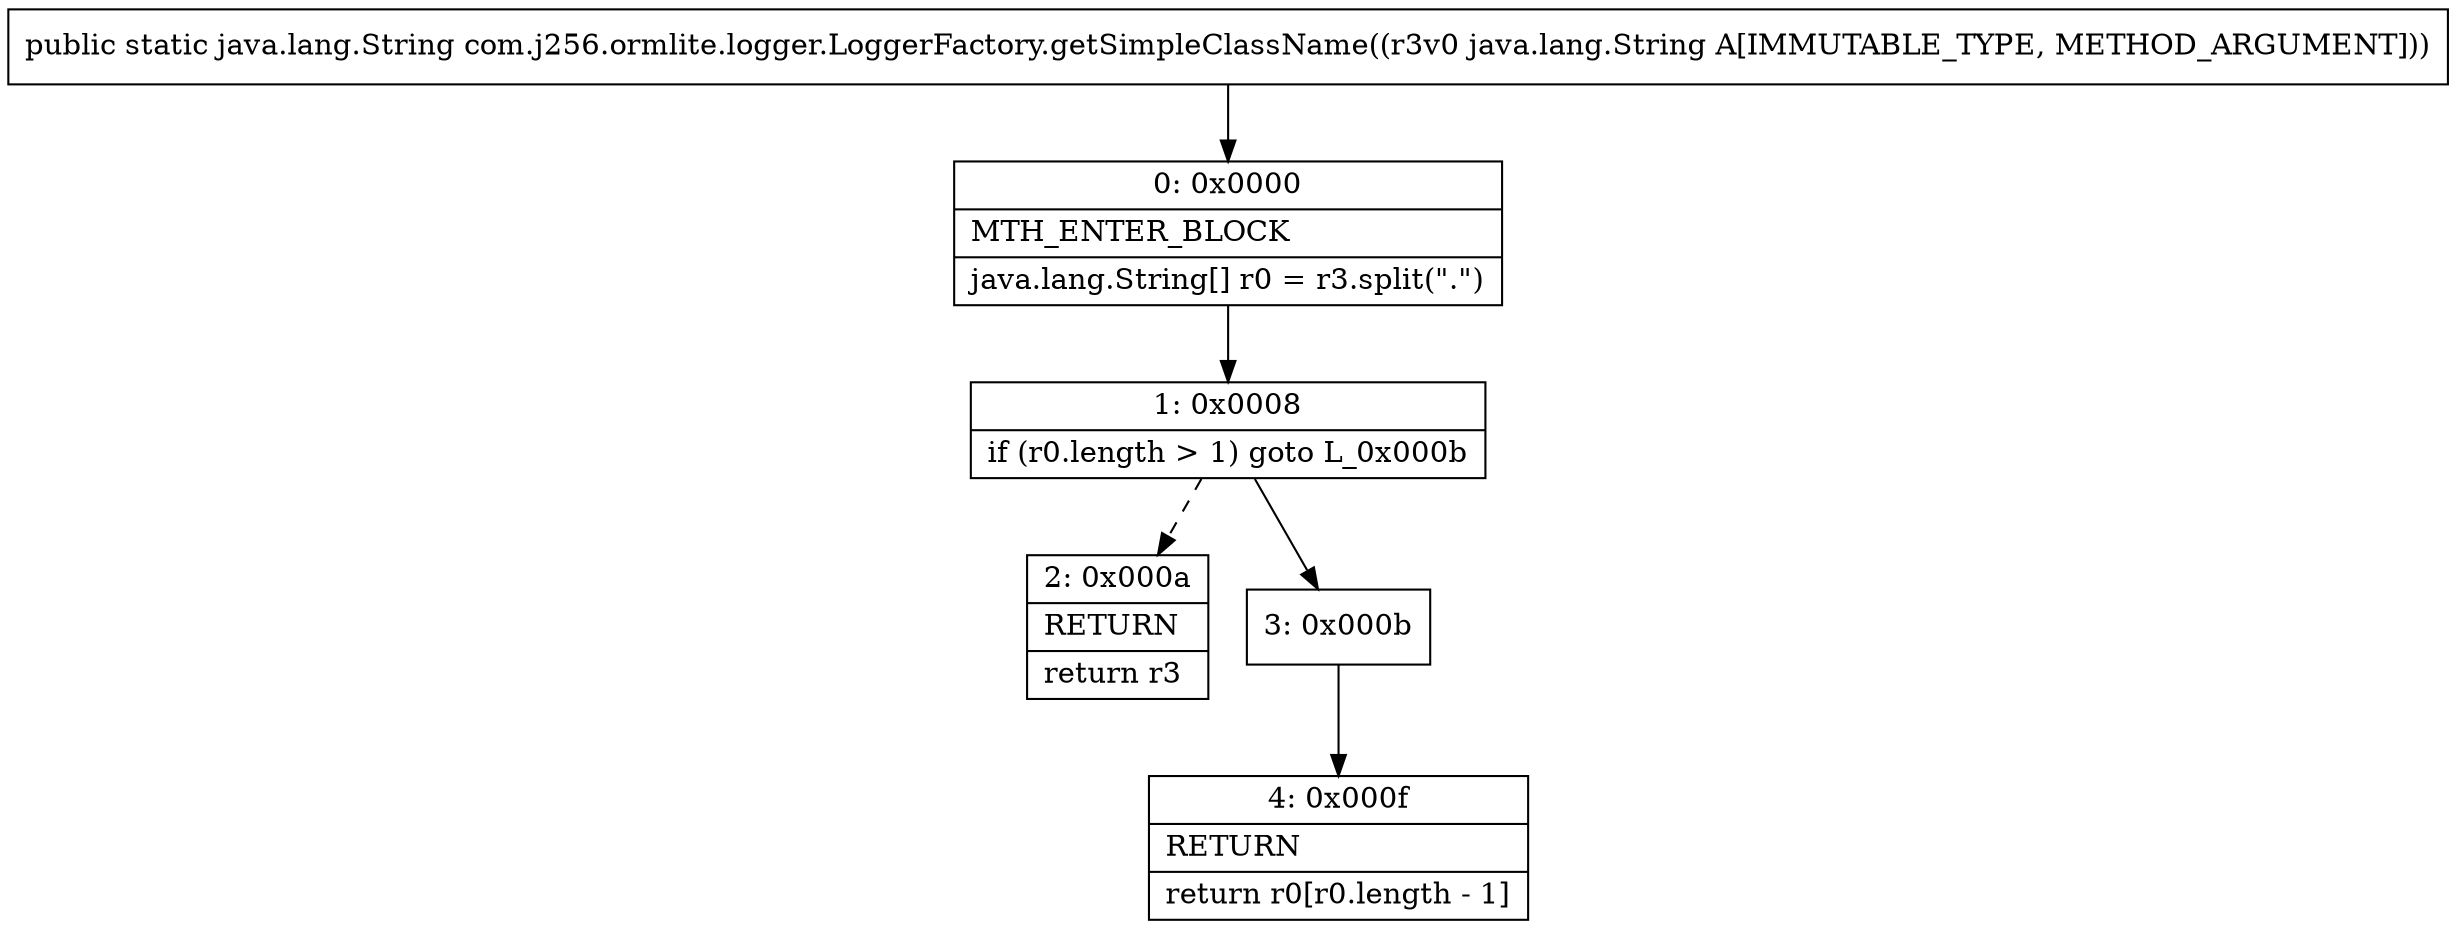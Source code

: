 digraph "CFG forcom.j256.ormlite.logger.LoggerFactory.getSimpleClassName(Ljava\/lang\/String;)Ljava\/lang\/String;" {
Node_0 [shape=record,label="{0\:\ 0x0000|MTH_ENTER_BLOCK\l|java.lang.String[] r0 = r3.split(\".\")\l}"];
Node_1 [shape=record,label="{1\:\ 0x0008|if (r0.length \> 1) goto L_0x000b\l}"];
Node_2 [shape=record,label="{2\:\ 0x000a|RETURN\l|return r3\l}"];
Node_3 [shape=record,label="{3\:\ 0x000b}"];
Node_4 [shape=record,label="{4\:\ 0x000f|RETURN\l|return r0[r0.length \- 1]\l}"];
MethodNode[shape=record,label="{public static java.lang.String com.j256.ormlite.logger.LoggerFactory.getSimpleClassName((r3v0 java.lang.String A[IMMUTABLE_TYPE, METHOD_ARGUMENT])) }"];
MethodNode -> Node_0;
Node_0 -> Node_1;
Node_1 -> Node_2[style=dashed];
Node_1 -> Node_3;
Node_3 -> Node_4;
}

